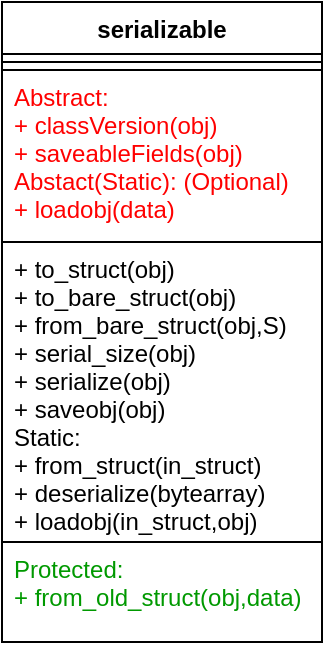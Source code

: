 <mxfile version="13.9.9" type="device" pages="2"><diagram id="hVGIsCCBAUi8rcGVkvlB" name="serializable_main_interface"><mxGraphModel dx="434" dy="404" grid="1" gridSize="10" guides="1" tooltips="1" connect="1" arrows="1" fold="1" page="1" pageScale="1" pageWidth="827" pageHeight="1169" math="0" shadow="0"><root><mxCell id="0"/><mxCell id="1" parent="0"/><mxCell id="jufyEJkf2bV0eigFqLfv-1" value="serializable" style="swimlane;fontStyle=1;align=center;verticalAlign=top;childLayout=stackLayout;horizontal=1;startSize=26;horizontalStack=0;resizeParent=1;resizeParentMax=0;resizeLast=0;collapsible=1;marginBottom=0;" vertex="1" parent="1"><mxGeometry x="290" y="150" width="160" height="320" as="geometry"/></mxCell><mxCell id="jufyEJkf2bV0eigFqLfv-3" value="" style="line;strokeWidth=1;fillColor=none;align=left;verticalAlign=middle;spacingTop=-1;spacingLeft=3;spacingRight=3;rotatable=0;labelPosition=right;points=[];portConstraint=eastwest;" vertex="1" parent="jufyEJkf2bV0eigFqLfv-1"><mxGeometry y="26" width="160" height="8" as="geometry"/></mxCell><mxCell id="jufyEJkf2bV0eigFqLfv-4" value="Abstract:&#10;+ classVersion(obj)&#10;+ saveableFields(obj)&#10;Abstact(Static): (Optional)&#10;+ loadobj(data)" style="text;fillColor=none;align=left;verticalAlign=top;spacingLeft=4;spacingRight=4;overflow=hidden;rotatable=0;points=[[0,0.5],[1,0.5]];portConstraint=eastwest;fontColor=#FF0000;strokeColor=#000000;" vertex="1" parent="jufyEJkf2bV0eigFqLfv-1"><mxGeometry y="34" width="160" height="86" as="geometry"/></mxCell><mxCell id="jufyEJkf2bV0eigFqLfv-5" value="+ to_struct(obj)&#10;+ to_bare_struct(obj)&#10;+ from_bare_struct(obj,S)&#10;+ serial_size(obj)&#10;+ serialize(obj)&#10;+ saveobj(obj)&#10;Static:&#10;+ from_struct(in_struct)&#10;+ deserialize(bytearray)&#10;+ loadobj(in_struct,obj)&#10;" style="text;strokeColor=none;fillColor=none;align=left;verticalAlign=top;spacingLeft=4;spacingRight=4;overflow=hidden;rotatable=0;points=[[0,0.5],[1,0.5]];portConstraint=eastwest;" vertex="1" parent="jufyEJkf2bV0eigFqLfv-1"><mxGeometry y="120" width="160" height="150" as="geometry"/></mxCell><mxCell id="jufyEJkf2bV0eigFqLfv-6" value="Protected:&#10;+ from_old_struct(obj,data)" style="text;fillColor=none;align=left;verticalAlign=top;spacingLeft=4;spacingRight=4;overflow=hidden;rotatable=0;points=[[0,0.5],[1,0.5]];portConstraint=eastwest;strokeColor=#000000;fontColor=#009900;" vertex="1" parent="jufyEJkf2bV0eigFqLfv-1"><mxGeometry y="270" width="160" height="50" as="geometry"/></mxCell></root></mxGraphModel></diagram><diagram id="SZCWUfRqAOtS9gO3MQe4" name="validation_interface"><mxGraphModel dx="521" dy="485" grid="1" gridSize="10" guides="1" tooltips="1" connect="1" arrows="1" fold="1" page="1" pageScale="1" pageWidth="827" pageHeight="1169" math="0" shadow="0"><root><mxCell id="xcsRIAfFwUo-R5AWRCUw-0"/><mxCell id="xcsRIAfFwUo-R5AWRCUw-1" parent="xcsRIAfFwUo-R5AWRCUw-0"/><mxCell id="UO3qMr7rCS1awer6bpch-0" value="serializable" style="swimlane;fontStyle=1;align=center;verticalAlign=top;childLayout=stackLayout;horizontal=1;startSize=26;horizontalStack=0;resizeParent=1;resizeParentMax=0;resizeLast=0;collapsible=1;marginBottom=0;" vertex="1" parent="xcsRIAfFwUo-R5AWRCUw-1"><mxGeometry x="250" y="100" width="330" height="114" as="geometry"/></mxCell><mxCell id="UO3qMr7rCS1awer6bpch-1" value="properties(protected):&#10;+ check_combo_arg_ = true&#10;&#10;" style="text;strokeColor=none;fillColor=none;align=left;verticalAlign=top;spacingLeft=4;spacingRight=4;overflow=hidden;rotatable=0;points=[[0,0.5],[1,0.5]];portConstraint=eastwest;" vertex="1" parent="UO3qMr7rCS1awer6bpch-0"><mxGeometry y="26" width="330" height="44" as="geometry"/></mxCell><mxCell id="1W1MCz7g--mnRg_s2Gql-2" value="methods(public):&#10;+ [ok,mess,obj] = check_combo_arg(obj)&#10;&#10;" style="text;fillColor=none;align=left;verticalAlign=top;spacingLeft=4;spacingRight=4;overflow=hidden;rotatable=0;points=[[0,0.5],[1,0.5]];portConstraint=eastwest;strokeColor=#000000;" vertex="1" parent="UO3qMr7rCS1awer6bpch-0"><mxGeometry y="70" width="330" height="44" as="geometry"/></mxCell></root></mxGraphModel></diagram></mxfile>